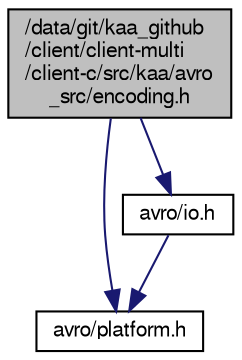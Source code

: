 digraph "/data/git/kaa_github/client/client-multi/client-c/src/kaa/avro_src/encoding.h"
{
  bgcolor="transparent";
  edge [fontname="FreeSans",fontsize="10",labelfontname="FreeSans",labelfontsize="10"];
  node [fontname="FreeSans",fontsize="10",shape=record];
  Node1 [label="/data/git/kaa_github\l/client/client-multi\l/client-c/src/kaa/avro\l_src/encoding.h",height=0.2,width=0.4,color="black", fillcolor="grey75", style="filled" fontcolor="black"];
  Node1 -> Node2 [color="midnightblue",fontsize="10",style="solid",fontname="FreeSans"];
  Node2 [label="avro/platform.h",height=0.2,width=0.4,color="black",URL="$avro__src_2avro_2platform_8h.html"];
  Node1 -> Node3 [color="midnightblue",fontsize="10",style="solid",fontname="FreeSans"];
  Node3 [label="avro/io.h",height=0.2,width=0.4,color="black",URL="$io_8h.html"];
  Node3 -> Node2 [color="midnightblue",fontsize="10",style="solid",fontname="FreeSans"];
}
